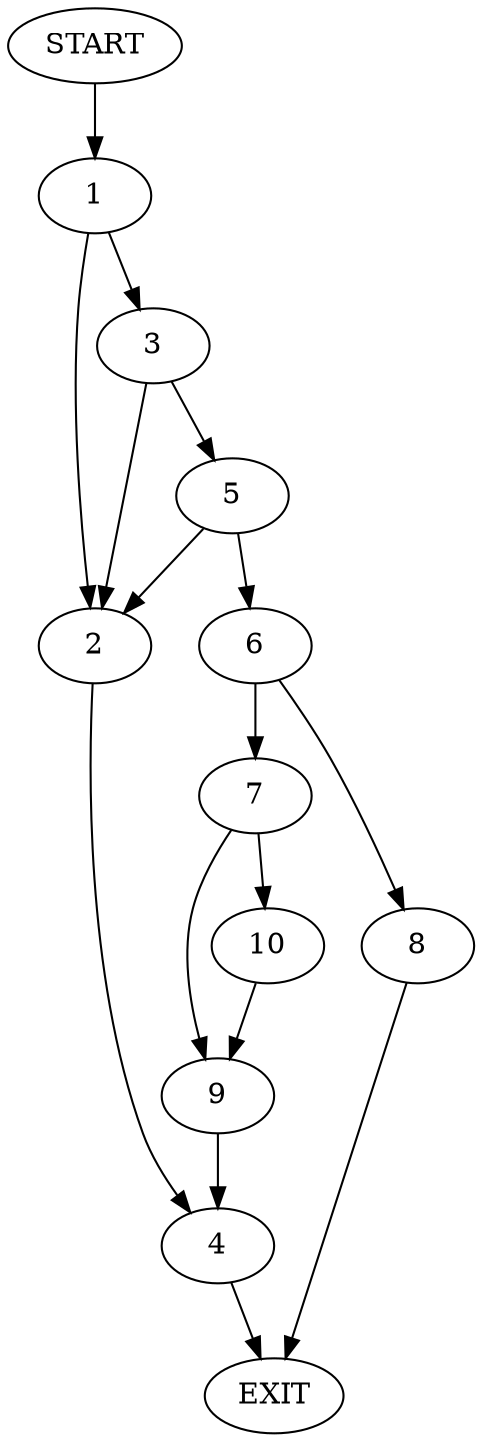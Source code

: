 digraph {
0 [label="START"]
11 [label="EXIT"]
0 -> 1
1 -> 2
1 -> 3
2 -> 4
3 -> 2
3 -> 5
5 -> 2
5 -> 6
6 -> 7
6 -> 8
4 -> 11
7 -> 9
7 -> 10
8 -> 11
10 -> 9
9 -> 4
}
